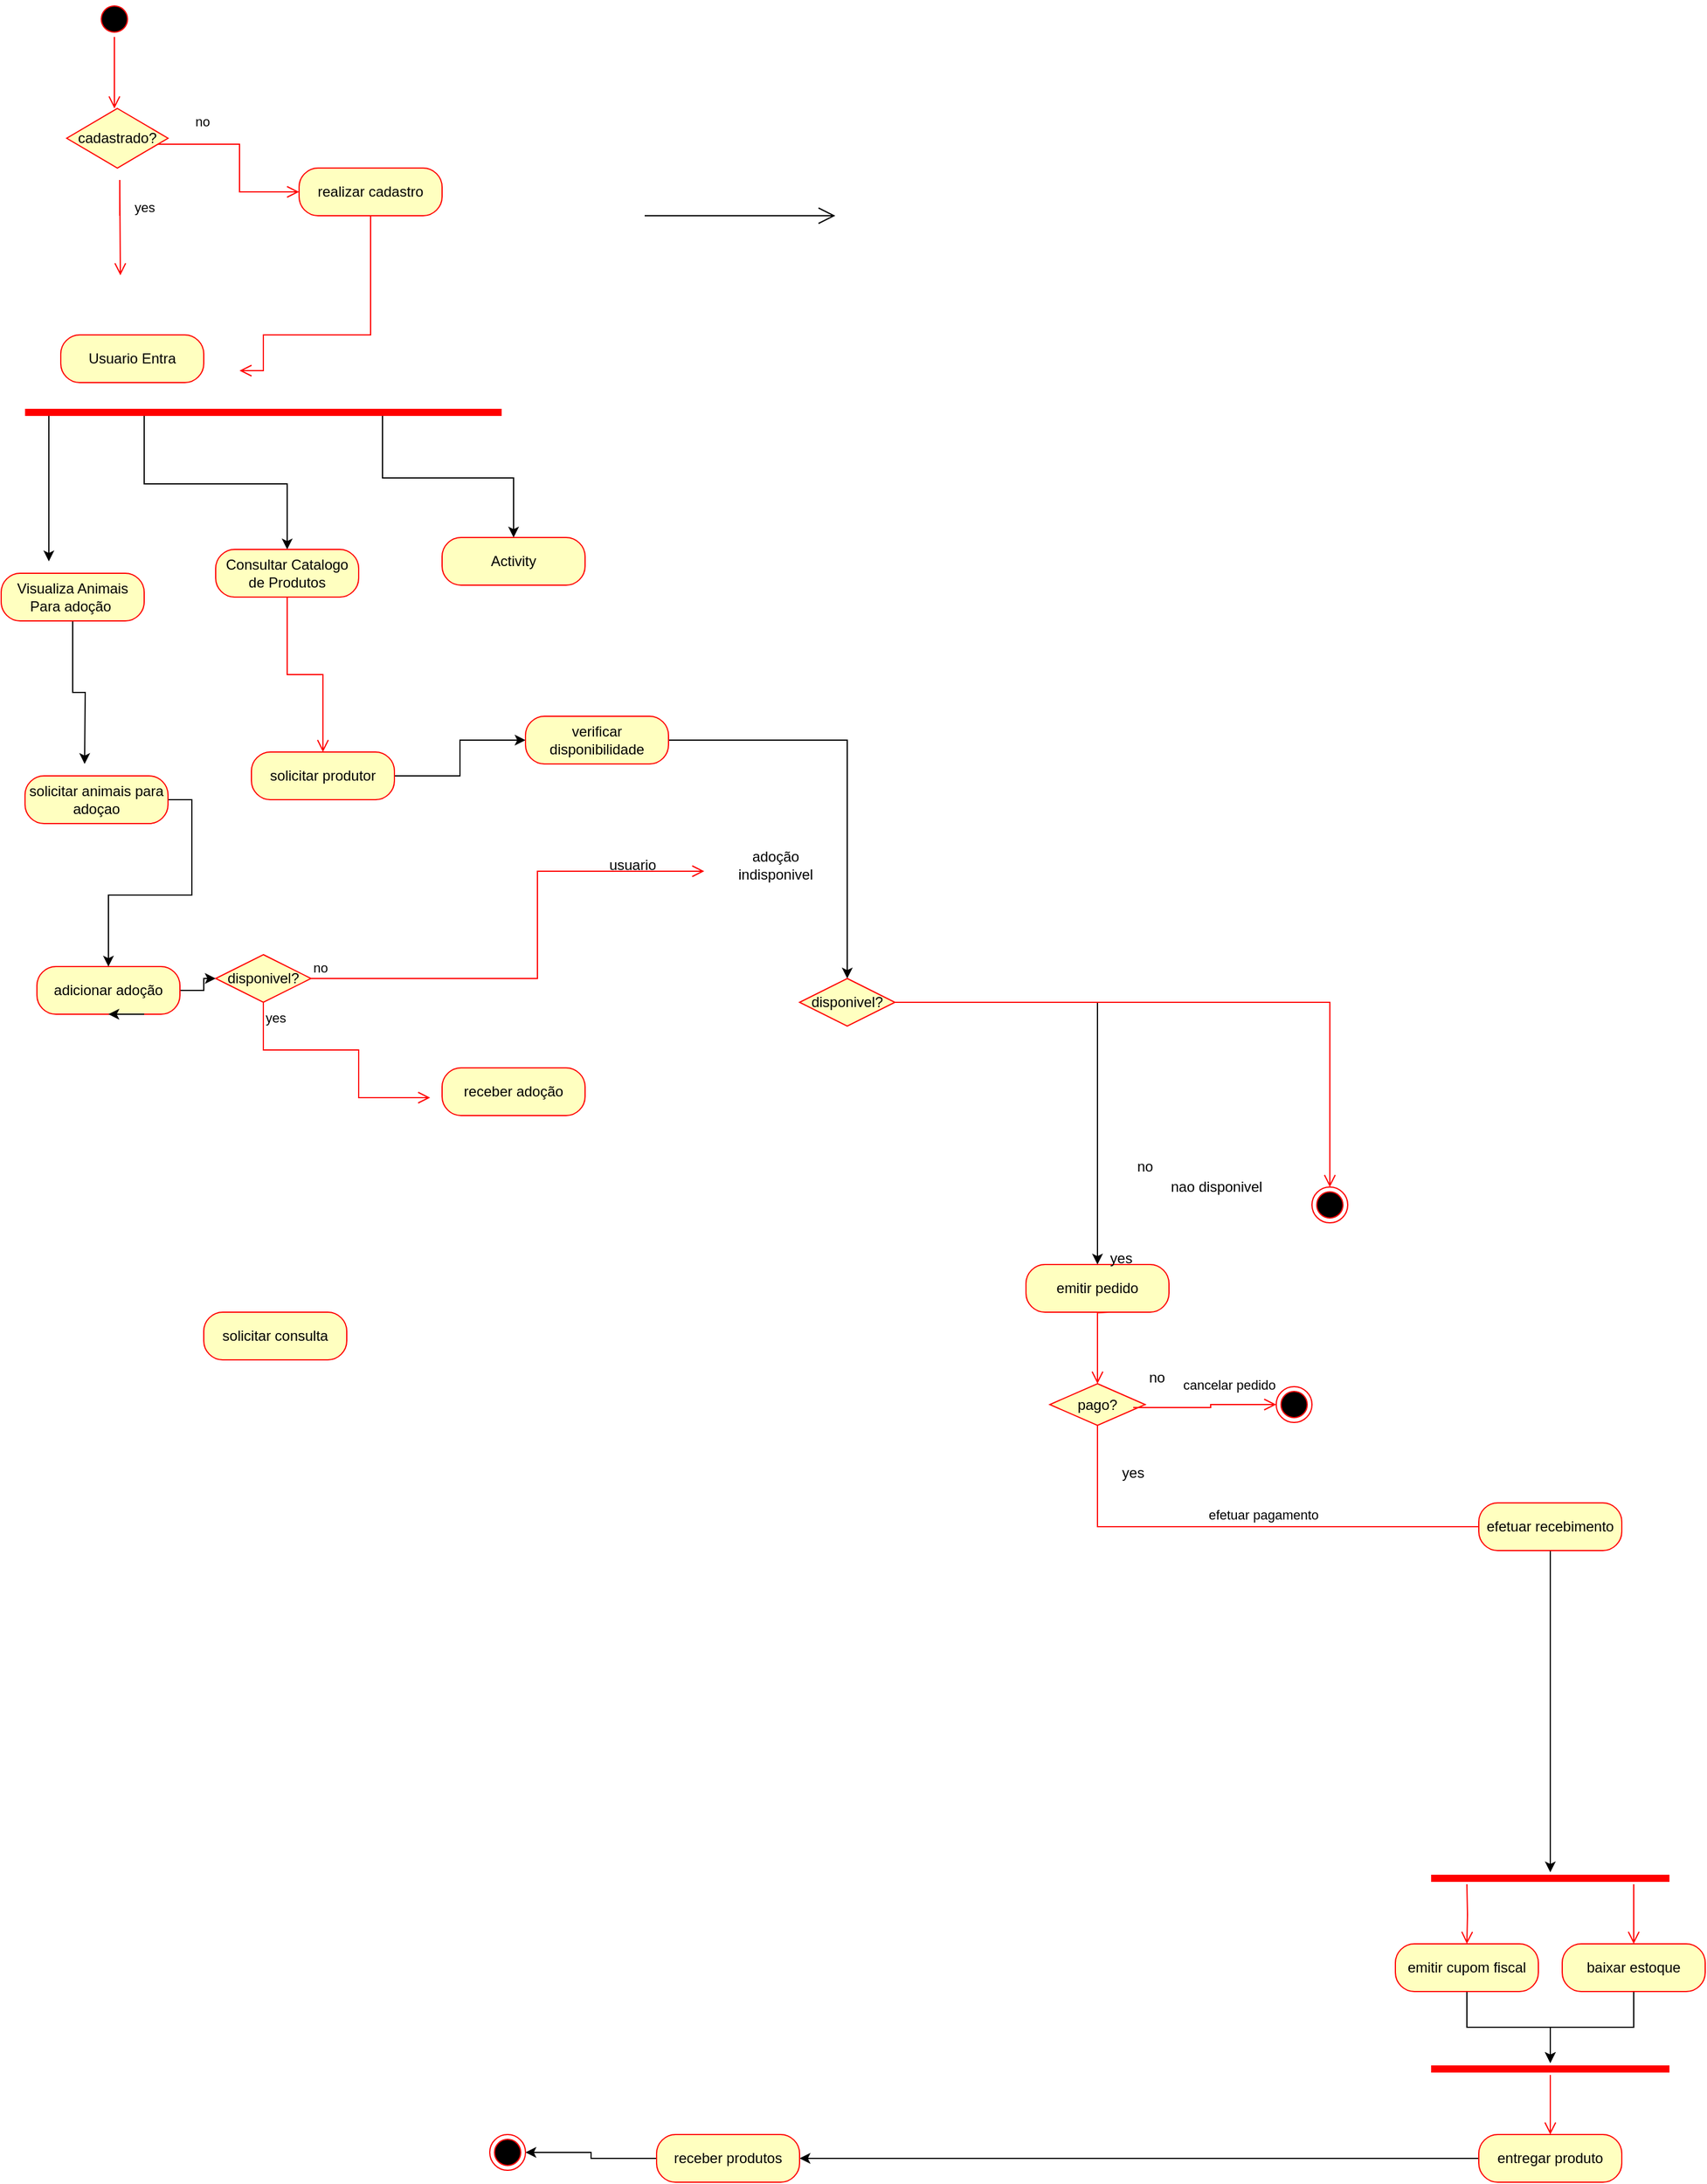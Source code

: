 <mxfile version="28.2.7">
  <diagram name="Página-1" id="XnDTNN3KB046r1GPcvjK">
    <mxGraphModel dx="2253" dy="1946" grid="1" gridSize="10" guides="1" tooltips="1" connect="1" arrows="1" fold="1" page="1" pageScale="1" pageWidth="827" pageHeight="1169" math="0" shadow="0">
      <root>
        <mxCell id="0" />
        <mxCell id="1" parent="0" />
        <mxCell id="f-fRc35Enofzeq2nU37d-5" value="" style="edgeStyle=orthogonalEdgeStyle;html=1;verticalAlign=bottom;endArrow=open;endSize=8;strokeColor=#ff0000;rounded=0;exitX=0.5;exitY=1;exitDx=0;exitDy=0;" edge="1" parent="1" source="f-fRc35Enofzeq2nU37d-92" target="f-fRc35Enofzeq2nU37d-7">
          <mxGeometry relative="1" as="geometry">
            <mxPoint x="-230" y="-10" as="targetPoint" />
            <mxPoint x="-285" y="-330" as="sourcePoint" />
          </mxGeometry>
        </mxCell>
        <mxCell id="f-fRc35Enofzeq2nU37d-6" value="" style="edgeStyle=orthogonalEdgeStyle;rounded=0;orthogonalLoop=1;jettySize=auto;html=1;" edge="1" parent="1" source="f-fRc35Enofzeq2nU37d-7" target="f-fRc35Enofzeq2nU37d-9">
          <mxGeometry relative="1" as="geometry" />
        </mxCell>
        <mxCell id="f-fRc35Enofzeq2nU37d-7" value="solicitar produtor" style="rounded=1;whiteSpace=wrap;html=1;arcSize=40;fontColor=#000000;fillColor=#ffffc0;strokeColor=#ff0000;" vertex="1" parent="1">
          <mxGeometry x="-600" y="-530" width="120" height="40" as="geometry" />
        </mxCell>
        <mxCell id="f-fRc35Enofzeq2nU37d-8" value="" style="edgeStyle=orthogonalEdgeStyle;rounded=0;orthogonalLoop=1;jettySize=auto;html=1;" edge="1" parent="1" source="f-fRc35Enofzeq2nU37d-9" target="f-fRc35Enofzeq2nU37d-11">
          <mxGeometry relative="1" as="geometry" />
        </mxCell>
        <mxCell id="f-fRc35Enofzeq2nU37d-9" value="verificar disponibilidade" style="rounded=1;whiteSpace=wrap;html=1;arcSize=40;fontColor=#000000;fillColor=#ffffc0;strokeColor=#ff0000;" vertex="1" parent="1">
          <mxGeometry x="-370" y="-560" width="120" height="40" as="geometry" />
        </mxCell>
        <mxCell id="f-fRc35Enofzeq2nU37d-10" value="" style="edgeStyle=orthogonalEdgeStyle;rounded=0;orthogonalLoop=1;jettySize=auto;html=1;" edge="1" parent="1" source="f-fRc35Enofzeq2nU37d-11" target="f-fRc35Enofzeq2nU37d-22">
          <mxGeometry relative="1" as="geometry" />
        </mxCell>
        <mxCell id="f-fRc35Enofzeq2nU37d-11" value="disponivel?" style="rhombus;whiteSpace=wrap;html=1;fontColor=#000000;fillColor=#ffffc0;strokeColor=#ff0000;" vertex="1" parent="1">
          <mxGeometry x="-140" y="-340" width="80" height="40" as="geometry" />
        </mxCell>
        <mxCell id="f-fRc35Enofzeq2nU37d-12" value="" style="edgeStyle=orthogonalEdgeStyle;html=1;align=left;verticalAlign=bottom;endArrow=open;endSize=8;strokeColor=#ff0000;rounded=0;" edge="1" parent="1" source="f-fRc35Enofzeq2nU37d-11" target="f-fRc35Enofzeq2nU37d-13">
          <mxGeometry x="-1" y="14" relative="1" as="geometry">
            <mxPoint x="340" y="80" as="targetPoint" />
            <mxPoint x="-10" y="4" as="offset" />
          </mxGeometry>
        </mxCell>
        <mxCell id="f-fRc35Enofzeq2nU37d-13" value="" style="ellipse;html=1;shape=endState;fillColor=#000000;strokeColor=#ff0000;" vertex="1" parent="1">
          <mxGeometry x="290" y="-165" width="30" height="30" as="geometry" />
        </mxCell>
        <mxCell id="f-fRc35Enofzeq2nU37d-14" value="nao disponivel" style="text;html=1;whiteSpace=wrap;strokeColor=none;fillColor=none;align=center;verticalAlign=middle;rounded=0;" vertex="1" parent="1">
          <mxGeometry x="170" y="-180" width="80" height="30" as="geometry" />
        </mxCell>
        <mxCell id="f-fRc35Enofzeq2nU37d-15" value="pago?" style="rhombus;whiteSpace=wrap;html=1;fontColor=#000000;fillColor=#ffffc0;strokeColor=#ff0000;" vertex="1" parent="1">
          <mxGeometry x="70" width="80" height="35" as="geometry" />
        </mxCell>
        <mxCell id="f-fRc35Enofzeq2nU37d-16" value="cancelar pedido" style="edgeStyle=orthogonalEdgeStyle;html=1;align=left;verticalAlign=bottom;endArrow=open;endSize=8;strokeColor=#ff0000;rounded=0;exitX=0.875;exitY=0.571;exitDx=0;exitDy=0;exitPerimeter=0;" edge="1" parent="1" source="f-fRc35Enofzeq2nU37d-15" target="f-fRc35Enofzeq2nU37d-19">
          <mxGeometry x="-0.347" y="10" relative="1" as="geometry">
            <mxPoint x="330" y="170" as="targetPoint" />
            <mxPoint x="180" y="17.5" as="sourcePoint" />
            <mxPoint as="offset" />
          </mxGeometry>
        </mxCell>
        <mxCell id="f-fRc35Enofzeq2nU37d-17" value="" style="edgeStyle=orthogonalEdgeStyle;html=1;align=left;verticalAlign=top;endArrow=open;endSize=8;strokeColor=#ff0000;rounded=0;entryX=0;entryY=0.5;entryDx=0;entryDy=0;exitX=0.5;exitY=1;exitDx=0;exitDy=0;" edge="1" parent="1" source="f-fRc35Enofzeq2nU37d-15" target="f-fRc35Enofzeq2nU37d-25">
          <mxGeometry x="-1" y="-20" relative="1" as="geometry">
            <mxPoint x="440" y="287.5" as="targetPoint" />
            <mxPoint x="110" y="103" as="sourcePoint" />
            <Array as="points">
              <mxPoint x="110" y="120" />
              <mxPoint x="460" y="120" />
            </Array>
            <mxPoint x="20" y="-20" as="offset" />
          </mxGeometry>
        </mxCell>
        <mxCell id="f-fRc35Enofzeq2nU37d-18" value="efetuar pagamento" style="edgeLabel;html=1;align=center;verticalAlign=middle;resizable=0;points=[];" vertex="1" connectable="0" parent="f-fRc35Enofzeq2nU37d-17">
          <mxGeometry x="-0.307" y="-1" relative="1" as="geometry">
            <mxPoint x="63" y="-11" as="offset" />
          </mxGeometry>
        </mxCell>
        <mxCell id="f-fRc35Enofzeq2nU37d-19" value="" style="ellipse;html=1;shape=endState;fillColor=#000000;strokeColor=#ff0000;" vertex="1" parent="1">
          <mxGeometry x="260" y="2.5" width="30" height="30" as="geometry" />
        </mxCell>
        <mxCell id="f-fRc35Enofzeq2nU37d-20" value="no" style="text;html=1;whiteSpace=wrap;strokeColor=none;fillColor=none;align=center;verticalAlign=middle;rounded=0;" vertex="1" parent="1">
          <mxGeometry x="130" y="-20" width="60" height="30" as="geometry" />
        </mxCell>
        <mxCell id="f-fRc35Enofzeq2nU37d-21" value="yes" style="text;html=1;whiteSpace=wrap;strokeColor=none;fillColor=none;align=center;verticalAlign=middle;rounded=0;" vertex="1" parent="1">
          <mxGeometry x="110" y="60" width="60" height="30" as="geometry" />
        </mxCell>
        <mxCell id="f-fRc35Enofzeq2nU37d-22" value="emitir pedido" style="rounded=1;whiteSpace=wrap;html=1;arcSize=40;fontColor=#000000;fillColor=#ffffc0;strokeColor=#ff0000;" vertex="1" parent="1">
          <mxGeometry x="50" y="-100" width="120" height="40" as="geometry" />
        </mxCell>
        <mxCell id="f-fRc35Enofzeq2nU37d-23" value="" style="edgeStyle=orthogonalEdgeStyle;html=1;verticalAlign=bottom;endArrow=open;endSize=8;strokeColor=#ff0000;rounded=0;" edge="1" parent="1">
          <mxGeometry relative="1" as="geometry">
            <mxPoint x="110" as="targetPoint" />
            <mxPoint x="120" y="-60" as="sourcePoint" />
          </mxGeometry>
        </mxCell>
        <mxCell id="f-fRc35Enofzeq2nU37d-24" value="" style="edgeStyle=orthogonalEdgeStyle;rounded=0;orthogonalLoop=1;jettySize=auto;html=1;" edge="1" parent="1" source="f-fRc35Enofzeq2nU37d-25" target="f-fRc35Enofzeq2nU37d-28">
          <mxGeometry relative="1" as="geometry" />
        </mxCell>
        <mxCell id="f-fRc35Enofzeq2nU37d-25" value="efetuar recebimento" style="rounded=1;whiteSpace=wrap;html=1;arcSize=40;fontColor=#000000;fillColor=#ffffc0;strokeColor=#ff0000;" vertex="1" parent="1">
          <mxGeometry x="430" y="100" width="120" height="40" as="geometry" />
        </mxCell>
        <mxCell id="f-fRc35Enofzeq2nU37d-26" value="yes" style="text;html=1;whiteSpace=wrap;strokeColor=none;fillColor=none;align=center;verticalAlign=middle;rounded=0;" vertex="1" parent="1">
          <mxGeometry x="100" y="-120" width="60" height="30" as="geometry" />
        </mxCell>
        <mxCell id="f-fRc35Enofzeq2nU37d-27" value="no&lt;div&gt;&lt;br&gt;&lt;/div&gt;" style="text;html=1;whiteSpace=wrap;strokeColor=none;fillColor=none;align=center;verticalAlign=middle;rounded=0;" vertex="1" parent="1">
          <mxGeometry x="120" y="-190" width="60" height="30" as="geometry" />
        </mxCell>
        <mxCell id="f-fRc35Enofzeq2nU37d-28" value="" style="shape=line;html=1;strokeWidth=6;strokeColor=#ff0000;" vertex="1" parent="1">
          <mxGeometry x="390" y="410" width="200" height="10" as="geometry" />
        </mxCell>
        <mxCell id="f-fRc35Enofzeq2nU37d-29" value="" style="edgeStyle=orthogonalEdgeStyle;html=1;verticalAlign=bottom;endArrow=open;endSize=8;strokeColor=#ff0000;rounded=0;" edge="1" parent="1" source="f-fRc35Enofzeq2nU37d-28" target="f-fRc35Enofzeq2nU37d-31">
          <mxGeometry relative="1" as="geometry">
            <mxPoint x="490" y="490" as="targetPoint" />
            <Array as="points">
              <mxPoint x="560" y="440" />
              <mxPoint x="560" y="440" />
            </Array>
          </mxGeometry>
        </mxCell>
        <mxCell id="f-fRc35Enofzeq2nU37d-30" value="" style="edgeStyle=orthogonalEdgeStyle;rounded=0;orthogonalLoop=1;jettySize=auto;html=1;" edge="1" parent="1" source="f-fRc35Enofzeq2nU37d-31" target="f-fRc35Enofzeq2nU37d-35">
          <mxGeometry relative="1" as="geometry" />
        </mxCell>
        <mxCell id="f-fRc35Enofzeq2nU37d-31" value="baixar estoque" style="rounded=1;whiteSpace=wrap;html=1;arcSize=40;fontColor=#000000;fillColor=#ffffc0;strokeColor=#ff0000;" vertex="1" parent="1">
          <mxGeometry x="500" y="470" width="120" height="40" as="geometry" />
        </mxCell>
        <mxCell id="f-fRc35Enofzeq2nU37d-32" value="" style="edgeStyle=orthogonalEdgeStyle;html=1;verticalAlign=bottom;endArrow=open;endSize=8;strokeColor=#ff0000;rounded=0;" edge="1" parent="1" target="f-fRc35Enofzeq2nU37d-34">
          <mxGeometry relative="1" as="geometry">
            <mxPoint x="420" y="470" as="targetPoint" />
            <mxPoint x="420" y="420" as="sourcePoint" />
          </mxGeometry>
        </mxCell>
        <mxCell id="f-fRc35Enofzeq2nU37d-33" value="" style="edgeStyle=orthogonalEdgeStyle;rounded=0;orthogonalLoop=1;jettySize=auto;html=1;" edge="1" parent="1" source="f-fRc35Enofzeq2nU37d-34" target="f-fRc35Enofzeq2nU37d-35">
          <mxGeometry relative="1" as="geometry" />
        </mxCell>
        <mxCell id="f-fRc35Enofzeq2nU37d-34" value="emitir cupom fiscal" style="rounded=1;whiteSpace=wrap;html=1;arcSize=40;fontColor=#000000;fillColor=#ffffc0;strokeColor=#ff0000;" vertex="1" parent="1">
          <mxGeometry x="360" y="470" width="120" height="40" as="geometry" />
        </mxCell>
        <mxCell id="f-fRc35Enofzeq2nU37d-35" value="" style="shape=line;html=1;strokeWidth=6;strokeColor=#ff0000;" vertex="1" parent="1">
          <mxGeometry x="390" y="570" width="200" height="10" as="geometry" />
        </mxCell>
        <mxCell id="f-fRc35Enofzeq2nU37d-36" value="" style="edgeStyle=orthogonalEdgeStyle;html=1;verticalAlign=bottom;endArrow=open;endSize=8;strokeColor=#ff0000;rounded=0;" edge="1" parent="1" source="f-fRc35Enofzeq2nU37d-35" target="f-fRc35Enofzeq2nU37d-38">
          <mxGeometry relative="1" as="geometry">
            <mxPoint x="490" y="650" as="targetPoint" />
          </mxGeometry>
        </mxCell>
        <mxCell id="f-fRc35Enofzeq2nU37d-37" value="" style="edgeStyle=orthogonalEdgeStyle;rounded=0;orthogonalLoop=1;jettySize=auto;html=1;" edge="1" parent="1" source="f-fRc35Enofzeq2nU37d-38" target="f-fRc35Enofzeq2nU37d-40">
          <mxGeometry relative="1" as="geometry" />
        </mxCell>
        <mxCell id="f-fRc35Enofzeq2nU37d-38" value="entregar produto" style="rounded=1;whiteSpace=wrap;html=1;arcSize=40;fontColor=#000000;fillColor=#ffffc0;strokeColor=#ff0000;" vertex="1" parent="1">
          <mxGeometry x="430" y="630" width="120" height="40" as="geometry" />
        </mxCell>
        <mxCell id="f-fRc35Enofzeq2nU37d-39" value="" style="edgeStyle=orthogonalEdgeStyle;rounded=0;orthogonalLoop=1;jettySize=auto;html=1;" edge="1" parent="1" source="f-fRc35Enofzeq2nU37d-40" target="f-fRc35Enofzeq2nU37d-41">
          <mxGeometry relative="1" as="geometry" />
        </mxCell>
        <mxCell id="f-fRc35Enofzeq2nU37d-40" value="receber produtos" style="rounded=1;whiteSpace=wrap;html=1;arcSize=40;fontColor=#000000;fillColor=#ffffc0;strokeColor=#ff0000;" vertex="1" parent="1">
          <mxGeometry x="-260" y="630" width="120" height="40" as="geometry" />
        </mxCell>
        <mxCell id="f-fRc35Enofzeq2nU37d-41" value="" style="ellipse;html=1;shape=endState;fillColor=#000000;strokeColor=#ff0000;" vertex="1" parent="1">
          <mxGeometry x="-400" y="630" width="30" height="30" as="geometry" />
        </mxCell>
        <mxCell id="f-fRc35Enofzeq2nU37d-42" value="" style="edgeStyle=orthogonalEdgeStyle;rounded=0;orthogonalLoop=1;jettySize=auto;html=1;" edge="1" parent="1" source="f-fRc35Enofzeq2nU37d-43" target="f-fRc35Enofzeq2nU37d-44">
          <mxGeometry relative="1" as="geometry" />
        </mxCell>
        <mxCell id="f-fRc35Enofzeq2nU37d-43" value="adicionar adoção" style="rounded=1;whiteSpace=wrap;html=1;arcSize=40;fontColor=#000000;fillColor=#ffffc0;strokeColor=#ff0000;" vertex="1" parent="1">
          <mxGeometry x="-780" y="-350" width="120" height="40" as="geometry" />
        </mxCell>
        <mxCell id="f-fRc35Enofzeq2nU37d-44" value="disponivel?" style="rhombus;whiteSpace=wrap;html=1;fontColor=#000000;fillColor=#ffffc0;strokeColor=#ff0000;" vertex="1" parent="1">
          <mxGeometry x="-630" y="-360" width="80" height="40" as="geometry" />
        </mxCell>
        <mxCell id="f-fRc35Enofzeq2nU37d-45" value="no" style="edgeStyle=orthogonalEdgeStyle;html=1;align=left;verticalAlign=bottom;endArrow=open;endSize=8;strokeColor=#ff0000;rounded=0;" edge="1" parent="1" source="f-fRc35Enofzeq2nU37d-44">
          <mxGeometry x="-1" relative="1" as="geometry">
            <mxPoint x="-220" y="-430" as="targetPoint" />
            <Array as="points">
              <mxPoint x="-360" y="-340" />
              <mxPoint x="-360" y="-430" />
            </Array>
          </mxGeometry>
        </mxCell>
        <mxCell id="f-fRc35Enofzeq2nU37d-46" value="yes" style="edgeStyle=orthogonalEdgeStyle;html=1;align=left;verticalAlign=top;endArrow=open;endSize=8;strokeColor=#ff0000;rounded=0;exitX=0.5;exitY=1;exitDx=0;exitDy=0;" edge="1" parent="1" source="f-fRc35Enofzeq2nU37d-44">
          <mxGeometry x="-1" relative="1" as="geometry">
            <mxPoint x="-450" y="-240" as="targetPoint" />
            <Array as="points">
              <mxPoint x="-590" y="-280" />
              <mxPoint x="-510" y="-280" />
              <mxPoint x="-510" y="-240" />
            </Array>
          </mxGeometry>
        </mxCell>
        <mxCell id="f-fRc35Enofzeq2nU37d-47" value="adoção indisponivel" style="text;html=1;whiteSpace=wrap;strokeColor=none;fillColor=none;align=center;verticalAlign=middle;rounded=0;" vertex="1" parent="1">
          <mxGeometry x="-200" y="-450" width="80" height="30" as="geometry" />
        </mxCell>
        <mxCell id="f-fRc35Enofzeq2nU37d-50" value="receber adoção" style="rounded=1;whiteSpace=wrap;html=1;arcSize=40;fontColor=#000000;fillColor=#ffffc0;strokeColor=#ff0000;" vertex="1" parent="1">
          <mxGeometry x="-440" y="-265" width="120" height="40" as="geometry" />
        </mxCell>
        <mxCell id="f-fRc35Enofzeq2nU37d-52" value="usuario" style="text;html=1;whiteSpace=wrap;strokeColor=none;fillColor=none;align=center;verticalAlign=middle;rounded=0;" vertex="1" parent="1">
          <mxGeometry x="-310" y="-450" width="60" height="30" as="geometry" />
        </mxCell>
        <mxCell id="f-fRc35Enofzeq2nU37d-97" style="edgeStyle=orthogonalEdgeStyle;rounded=0;orthogonalLoop=1;jettySize=auto;html=1;exitX=1;exitY=0.5;exitDx=0;exitDy=0;" edge="1" parent="1" source="f-fRc35Enofzeq2nU37d-55" target="f-fRc35Enofzeq2nU37d-43">
          <mxGeometry relative="1" as="geometry" />
        </mxCell>
        <mxCell id="f-fRc35Enofzeq2nU37d-55" value="solicitar animais para adoçao" style="rounded=1;whiteSpace=wrap;html=1;arcSize=40;fontColor=#000000;fillColor=#ffffc0;strokeColor=#ff0000;" vertex="1" parent="1">
          <mxGeometry x="-790" y="-510" width="120" height="40" as="geometry" />
        </mxCell>
        <mxCell id="f-fRc35Enofzeq2nU37d-56" value="solicitar consulta" style="rounded=1;whiteSpace=wrap;html=1;arcSize=40;fontColor=#000000;fillColor=#ffffc0;strokeColor=#ff0000;" vertex="1" parent="1">
          <mxGeometry x="-640" y="-60" width="120" height="40" as="geometry" />
        </mxCell>
        <mxCell id="f-fRc35Enofzeq2nU37d-58" value="" style="ellipse;html=1;shape=startState;fillColor=#000000;strokeColor=#ff0000;" vertex="1" parent="1">
          <mxGeometry x="-730" y="-1160" width="30" height="30" as="geometry" />
        </mxCell>
        <mxCell id="f-fRc35Enofzeq2nU37d-59" value="" style="edgeStyle=orthogonalEdgeStyle;html=1;verticalAlign=bottom;endArrow=open;endSize=8;strokeColor=#ff0000;rounded=0;" edge="1" parent="1" source="f-fRc35Enofzeq2nU37d-58">
          <mxGeometry relative="1" as="geometry">
            <mxPoint x="-715" y="-1070" as="targetPoint" />
          </mxGeometry>
        </mxCell>
        <mxCell id="f-fRc35Enofzeq2nU37d-60" value="realizar cadastro" style="rounded=1;whiteSpace=wrap;html=1;arcSize=40;fontColor=#000000;fillColor=#ffffc0;strokeColor=#ff0000;" vertex="1" parent="1">
          <mxGeometry x="-560" y="-1020" width="120" height="40" as="geometry" />
        </mxCell>
        <mxCell id="f-fRc35Enofzeq2nU37d-61" value="" style="edgeStyle=orthogonalEdgeStyle;html=1;verticalAlign=bottom;endArrow=open;endSize=8;strokeColor=#ff0000;rounded=0;exitX=0.5;exitY=1;exitDx=0;exitDy=0;" edge="1" parent="1" source="f-fRc35Enofzeq2nU37d-60">
          <mxGeometry relative="1" as="geometry">
            <mxPoint x="-610" y="-850" as="targetPoint" />
            <Array as="points">
              <mxPoint x="-500" y="-880" />
              <mxPoint x="-590" y="-880" />
            </Array>
          </mxGeometry>
        </mxCell>
        <mxCell id="f-fRc35Enofzeq2nU37d-62" value="cadastrado?" style="rhombus;whiteSpace=wrap;html=1;fontColor=#000000;fillColor=#ffffc0;strokeColor=#ff0000;" vertex="1" parent="1">
          <mxGeometry x="-755" y="-1070" width="85" height="50" as="geometry" />
        </mxCell>
        <mxCell id="f-fRc35Enofzeq2nU37d-63" value="no" style="edgeStyle=orthogonalEdgeStyle;html=1;align=left;verticalAlign=bottom;endArrow=open;endSize=8;strokeColor=#ff0000;rounded=0;entryX=0;entryY=0.5;entryDx=0;entryDy=0;" edge="1" parent="1" source="f-fRc35Enofzeq2nU37d-62" target="f-fRc35Enofzeq2nU37d-60">
          <mxGeometry x="-0.636" y="10" relative="1" as="geometry">
            <mxPoint x="-570" y="-1050" as="targetPoint" />
            <Array as="points">
              <mxPoint x="-610" y="-1040" />
              <mxPoint x="-610" y="-1000" />
            </Array>
            <mxPoint as="offset" />
          </mxGeometry>
        </mxCell>
        <mxCell id="f-fRc35Enofzeq2nU37d-64" value="yes" style="edgeStyle=orthogonalEdgeStyle;html=1;align=left;verticalAlign=top;endArrow=open;endSize=8;strokeColor=#ff0000;rounded=0;" edge="1" parent="1">
          <mxGeometry x="-0.272" y="10" relative="1" as="geometry">
            <mxPoint x="-710" y="-930" as="targetPoint" />
            <mxPoint x="-710.5" y="-980" as="sourcePoint" />
            <Array as="points">
              <mxPoint x="-710.5" y="-1010" />
            </Array>
            <mxPoint as="offset" />
          </mxGeometry>
        </mxCell>
        <mxCell id="f-fRc35Enofzeq2nU37d-65" value="Usuario Entra" style="rounded=1;whiteSpace=wrap;html=1;arcSize=40;fontColor=#000000;fillColor=#ffffc0;strokeColor=#ff0000;" vertex="1" parent="1">
          <mxGeometry x="-760" y="-880" width="120" height="40" as="geometry" />
        </mxCell>
        <mxCell id="f-fRc35Enofzeq2nU37d-89" style="edgeStyle=orthogonalEdgeStyle;rounded=0;orthogonalLoop=1;jettySize=auto;html=1;exitX=0;exitY=0.5;exitDx=0;exitDy=0;exitPerimeter=0;" edge="1" parent="1">
          <mxGeometry relative="1" as="geometry">
            <mxPoint x="-770" y="-815" as="sourcePoint" />
            <mxPoint x="-770" y="-690" as="targetPoint" />
            <Array as="points">
              <mxPoint x="-770" y="-690" />
            </Array>
          </mxGeometry>
        </mxCell>
        <mxCell id="f-fRc35Enofzeq2nU37d-91" style="edgeStyle=orthogonalEdgeStyle;rounded=0;orthogonalLoop=1;jettySize=auto;html=1;exitX=0.25;exitY=0.5;exitDx=0;exitDy=0;exitPerimeter=0;" edge="1" parent="1" source="f-fRc35Enofzeq2nU37d-71" target="f-fRc35Enofzeq2nU37d-92">
          <mxGeometry relative="1" as="geometry">
            <mxPoint x="-580" y="-700" as="targetPoint" />
          </mxGeometry>
        </mxCell>
        <mxCell id="f-fRc35Enofzeq2nU37d-93" style="edgeStyle=orthogonalEdgeStyle;rounded=0;orthogonalLoop=1;jettySize=auto;html=1;exitX=0.75;exitY=0.5;exitDx=0;exitDy=0;exitPerimeter=0;" edge="1" parent="1" source="f-fRc35Enofzeq2nU37d-71" target="f-fRc35Enofzeq2nU37d-94">
          <mxGeometry relative="1" as="geometry">
            <mxPoint x="-410" y="-660" as="targetPoint" />
          </mxGeometry>
        </mxCell>
        <mxCell id="f-fRc35Enofzeq2nU37d-71" value="" style="shape=line;html=1;strokeWidth=6;strokeColor=#ff0000;" vertex="1" parent="1">
          <mxGeometry x="-790" y="-820" width="400" height="10" as="geometry" />
        </mxCell>
        <mxCell id="f-fRc35Enofzeq2nU37d-96" style="edgeStyle=orthogonalEdgeStyle;rounded=0;orthogonalLoop=1;jettySize=auto;html=1;exitX=0.5;exitY=1;exitDx=0;exitDy=0;" edge="1" parent="1" source="f-fRc35Enofzeq2nU37d-81">
          <mxGeometry relative="1" as="geometry">
            <mxPoint x="-740" y="-520" as="targetPoint" />
          </mxGeometry>
        </mxCell>
        <mxCell id="f-fRc35Enofzeq2nU37d-81" value="Visualiza Animais Para adoção&amp;nbsp;" style="rounded=1;whiteSpace=wrap;html=1;arcSize=40;fontColor=#000000;fillColor=#ffffc0;strokeColor=#ff0000;" vertex="1" parent="1">
          <mxGeometry x="-810" y="-680" width="120" height="40" as="geometry" />
        </mxCell>
        <mxCell id="f-fRc35Enofzeq2nU37d-90" value="" style="endArrow=open;endFill=1;endSize=12;html=1;rounded=0;" edge="1" parent="1">
          <mxGeometry width="160" relative="1" as="geometry">
            <mxPoint x="-270" y="-980" as="sourcePoint" />
            <mxPoint x="-110" y="-980" as="targetPoint" />
          </mxGeometry>
        </mxCell>
        <mxCell id="f-fRc35Enofzeq2nU37d-92" value="Consultar Catalogo de Produtos" style="rounded=1;whiteSpace=wrap;html=1;arcSize=40;fontColor=#000000;fillColor=#ffffc0;strokeColor=#ff0000;" vertex="1" parent="1">
          <mxGeometry x="-630" y="-700" width="120" height="40" as="geometry" />
        </mxCell>
        <mxCell id="f-fRc35Enofzeq2nU37d-94" value="Activity" style="rounded=1;whiteSpace=wrap;html=1;arcSize=40;fontColor=#000000;fillColor=#ffffc0;strokeColor=#ff0000;" vertex="1" parent="1">
          <mxGeometry x="-440" y="-710" width="120" height="40" as="geometry" />
        </mxCell>
        <mxCell id="f-fRc35Enofzeq2nU37d-98" style="edgeStyle=orthogonalEdgeStyle;rounded=0;orthogonalLoop=1;jettySize=auto;html=1;exitX=0.75;exitY=1;exitDx=0;exitDy=0;entryX=0.5;entryY=1;entryDx=0;entryDy=0;" edge="1" parent="1" source="f-fRc35Enofzeq2nU37d-43" target="f-fRc35Enofzeq2nU37d-43">
          <mxGeometry relative="1" as="geometry" />
        </mxCell>
      </root>
    </mxGraphModel>
  </diagram>
</mxfile>
